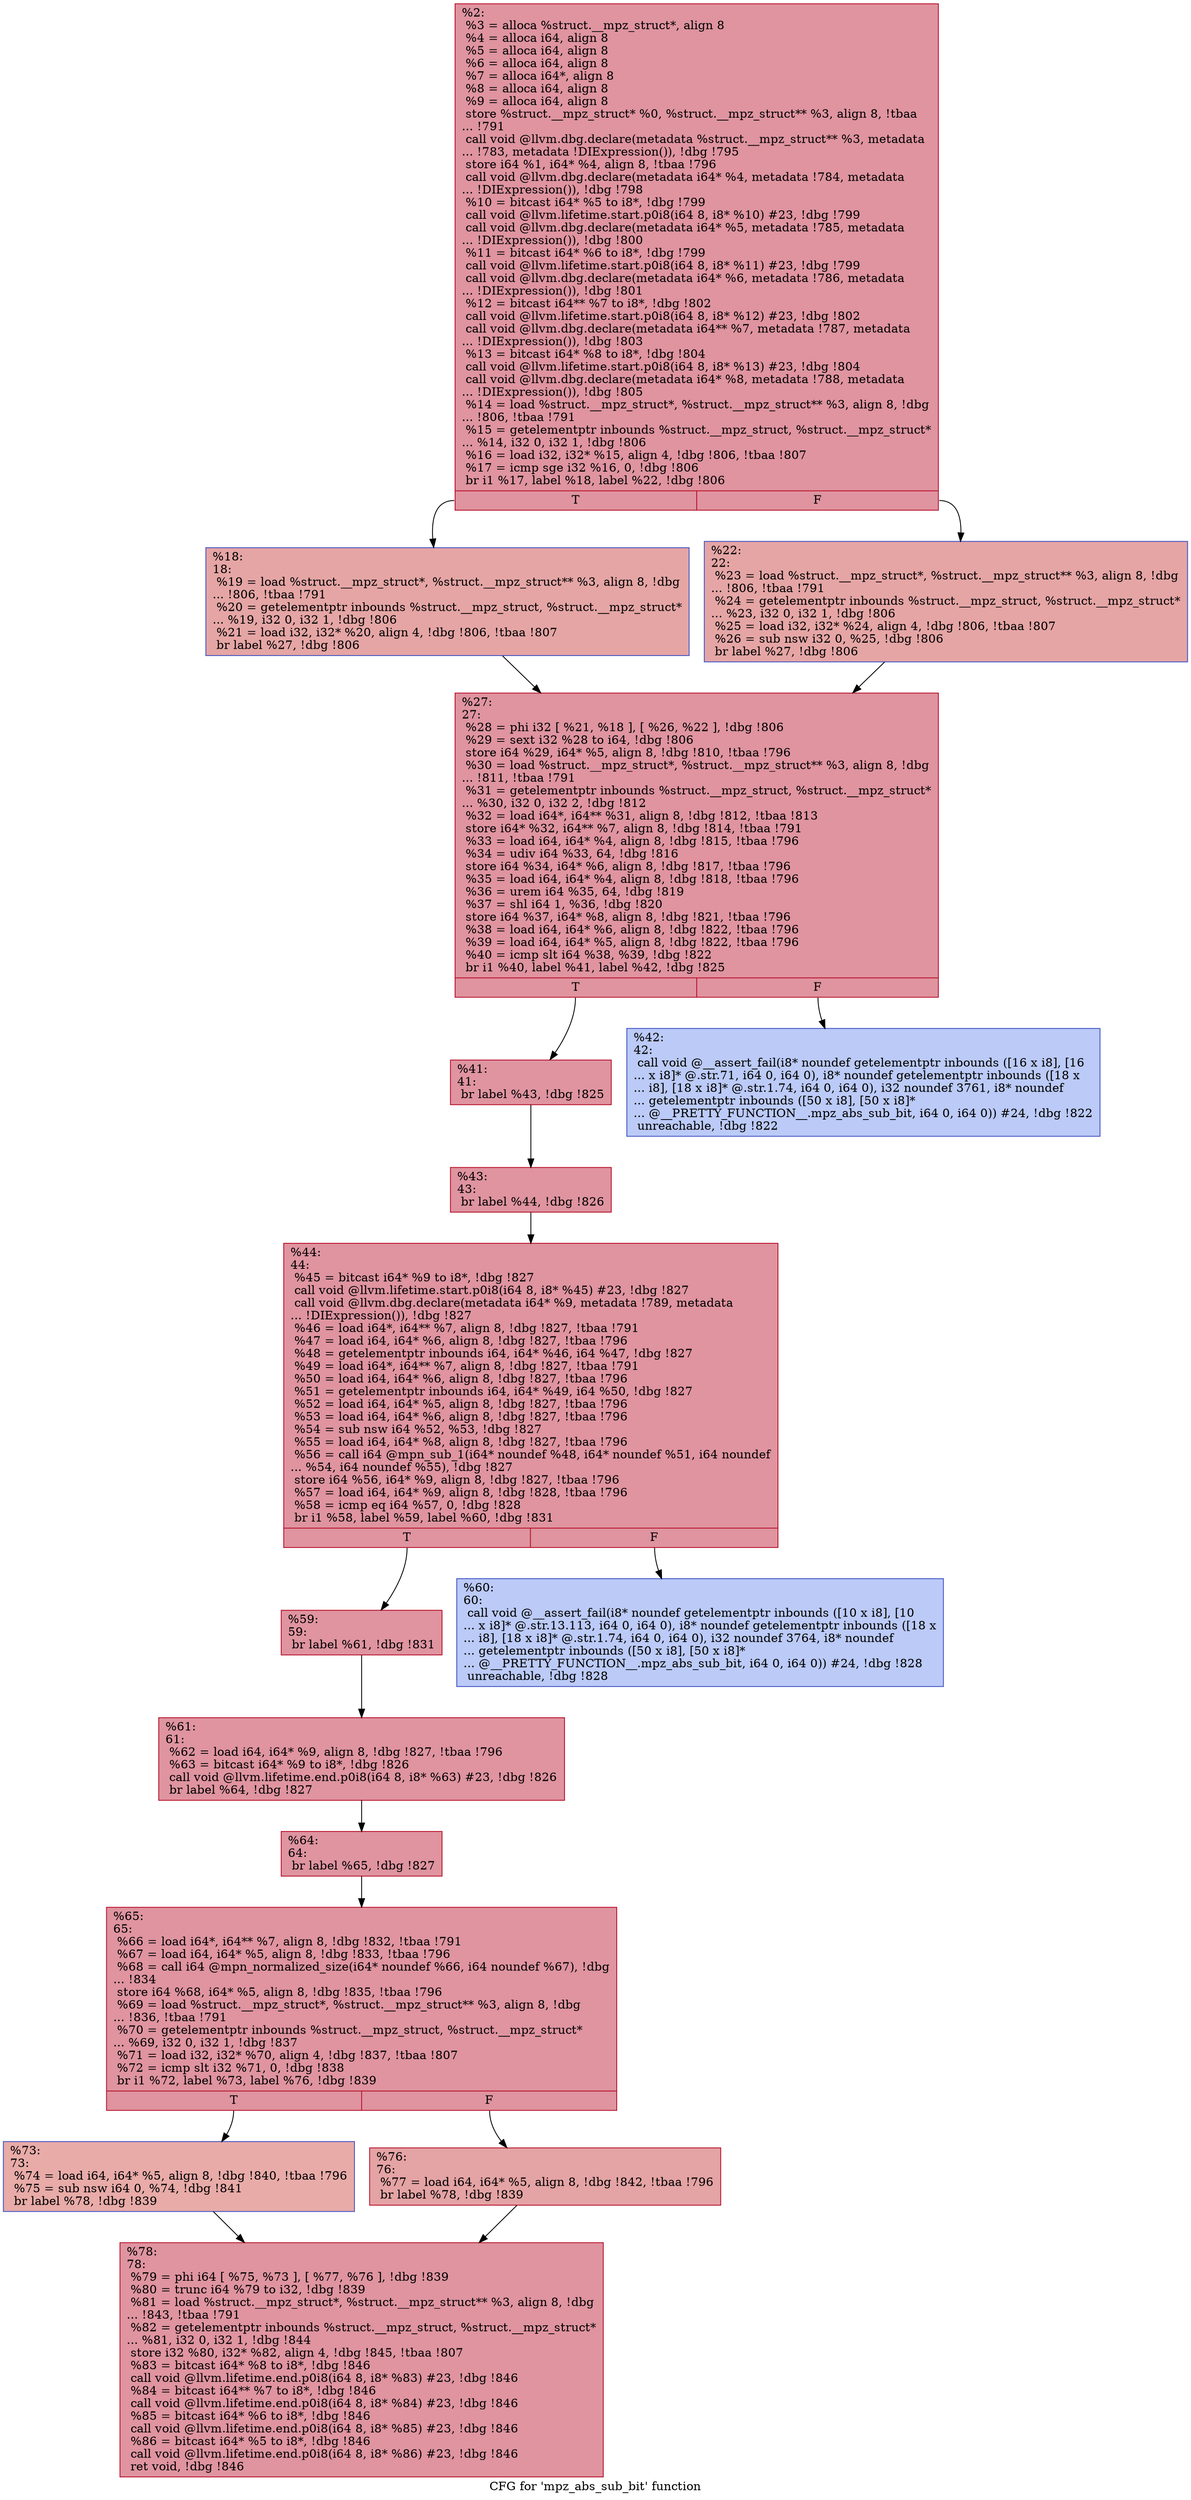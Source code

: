 digraph "CFG for 'mpz_abs_sub_bit' function" {
	label="CFG for 'mpz_abs_sub_bit' function";

	Node0x1d40980 [shape=record,color="#b70d28ff", style=filled, fillcolor="#b70d2870",label="{%2:\l  %3 = alloca %struct.__mpz_struct*, align 8\l  %4 = alloca i64, align 8\l  %5 = alloca i64, align 8\l  %6 = alloca i64, align 8\l  %7 = alloca i64*, align 8\l  %8 = alloca i64, align 8\l  %9 = alloca i64, align 8\l  store %struct.__mpz_struct* %0, %struct.__mpz_struct** %3, align 8, !tbaa\l... !791\l  call void @llvm.dbg.declare(metadata %struct.__mpz_struct** %3, metadata\l... !783, metadata !DIExpression()), !dbg !795\l  store i64 %1, i64* %4, align 8, !tbaa !796\l  call void @llvm.dbg.declare(metadata i64* %4, metadata !784, metadata\l... !DIExpression()), !dbg !798\l  %10 = bitcast i64* %5 to i8*, !dbg !799\l  call void @llvm.lifetime.start.p0i8(i64 8, i8* %10) #23, !dbg !799\l  call void @llvm.dbg.declare(metadata i64* %5, metadata !785, metadata\l... !DIExpression()), !dbg !800\l  %11 = bitcast i64* %6 to i8*, !dbg !799\l  call void @llvm.lifetime.start.p0i8(i64 8, i8* %11) #23, !dbg !799\l  call void @llvm.dbg.declare(metadata i64* %6, metadata !786, metadata\l... !DIExpression()), !dbg !801\l  %12 = bitcast i64** %7 to i8*, !dbg !802\l  call void @llvm.lifetime.start.p0i8(i64 8, i8* %12) #23, !dbg !802\l  call void @llvm.dbg.declare(metadata i64** %7, metadata !787, metadata\l... !DIExpression()), !dbg !803\l  %13 = bitcast i64* %8 to i8*, !dbg !804\l  call void @llvm.lifetime.start.p0i8(i64 8, i8* %13) #23, !dbg !804\l  call void @llvm.dbg.declare(metadata i64* %8, metadata !788, metadata\l... !DIExpression()), !dbg !805\l  %14 = load %struct.__mpz_struct*, %struct.__mpz_struct** %3, align 8, !dbg\l... !806, !tbaa !791\l  %15 = getelementptr inbounds %struct.__mpz_struct, %struct.__mpz_struct*\l... %14, i32 0, i32 1, !dbg !806\l  %16 = load i32, i32* %15, align 4, !dbg !806, !tbaa !807\l  %17 = icmp sge i32 %16, 0, !dbg !806\l  br i1 %17, label %18, label %22, !dbg !806\l|{<s0>T|<s1>F}}"];
	Node0x1d40980:s0 -> Node0x1d40a60;
	Node0x1d40980:s1 -> Node0x1d40ab0;
	Node0x1d40a60 [shape=record,color="#3d50c3ff", style=filled, fillcolor="#c5333470",label="{%18:\l18:                                               \l  %19 = load %struct.__mpz_struct*, %struct.__mpz_struct** %3, align 8, !dbg\l... !806, !tbaa !791\l  %20 = getelementptr inbounds %struct.__mpz_struct, %struct.__mpz_struct*\l... %19, i32 0, i32 1, !dbg !806\l  %21 = load i32, i32* %20, align 4, !dbg !806, !tbaa !807\l  br label %27, !dbg !806\l}"];
	Node0x1d40a60 -> Node0x1d40b00;
	Node0x1d40ab0 [shape=record,color="#3d50c3ff", style=filled, fillcolor="#c5333470",label="{%22:\l22:                                               \l  %23 = load %struct.__mpz_struct*, %struct.__mpz_struct** %3, align 8, !dbg\l... !806, !tbaa !791\l  %24 = getelementptr inbounds %struct.__mpz_struct, %struct.__mpz_struct*\l... %23, i32 0, i32 1, !dbg !806\l  %25 = load i32, i32* %24, align 4, !dbg !806, !tbaa !807\l  %26 = sub nsw i32 0, %25, !dbg !806\l  br label %27, !dbg !806\l}"];
	Node0x1d40ab0 -> Node0x1d40b00;
	Node0x1d40b00 [shape=record,color="#b70d28ff", style=filled, fillcolor="#b70d2870",label="{%27:\l27:                                               \l  %28 = phi i32 [ %21, %18 ], [ %26, %22 ], !dbg !806\l  %29 = sext i32 %28 to i64, !dbg !806\l  store i64 %29, i64* %5, align 8, !dbg !810, !tbaa !796\l  %30 = load %struct.__mpz_struct*, %struct.__mpz_struct** %3, align 8, !dbg\l... !811, !tbaa !791\l  %31 = getelementptr inbounds %struct.__mpz_struct, %struct.__mpz_struct*\l... %30, i32 0, i32 2, !dbg !812\l  %32 = load i64*, i64** %31, align 8, !dbg !812, !tbaa !813\l  store i64* %32, i64** %7, align 8, !dbg !814, !tbaa !791\l  %33 = load i64, i64* %4, align 8, !dbg !815, !tbaa !796\l  %34 = udiv i64 %33, 64, !dbg !816\l  store i64 %34, i64* %6, align 8, !dbg !817, !tbaa !796\l  %35 = load i64, i64* %4, align 8, !dbg !818, !tbaa !796\l  %36 = urem i64 %35, 64, !dbg !819\l  %37 = shl i64 1, %36, !dbg !820\l  store i64 %37, i64* %8, align 8, !dbg !821, !tbaa !796\l  %38 = load i64, i64* %6, align 8, !dbg !822, !tbaa !796\l  %39 = load i64, i64* %5, align 8, !dbg !822, !tbaa !796\l  %40 = icmp slt i64 %38, %39, !dbg !822\l  br i1 %40, label %41, label %42, !dbg !825\l|{<s0>T|<s1>F}}"];
	Node0x1d40b00:s0 -> Node0x1d40b50;
	Node0x1d40b00:s1 -> Node0x1d40ba0;
	Node0x1d40b50 [shape=record,color="#b70d28ff", style=filled, fillcolor="#b70d2870",label="{%41:\l41:                                               \l  br label %43, !dbg !825\l}"];
	Node0x1d40b50 -> Node0x1d40bf0;
	Node0x1d40ba0 [shape=record,color="#3d50c3ff", style=filled, fillcolor="#6687ed70",label="{%42:\l42:                                               \l  call void @__assert_fail(i8* noundef getelementptr inbounds ([16 x i8], [16\l... x i8]* @.str.71, i64 0, i64 0), i8* noundef getelementptr inbounds ([18 x\l... i8], [18 x i8]* @.str.1.74, i64 0, i64 0), i32 noundef 3761, i8* noundef\l... getelementptr inbounds ([50 x i8], [50 x i8]*\l... @__PRETTY_FUNCTION__.mpz_abs_sub_bit, i64 0, i64 0)) #24, !dbg !822\l  unreachable, !dbg !822\l}"];
	Node0x1d40bf0 [shape=record,color="#b70d28ff", style=filled, fillcolor="#b70d2870",label="{%43:\l43:                                               \l  br label %44, !dbg !826\l}"];
	Node0x1d40bf0 -> Node0x1d40c40;
	Node0x1d40c40 [shape=record,color="#b70d28ff", style=filled, fillcolor="#b70d2870",label="{%44:\l44:                                               \l  %45 = bitcast i64* %9 to i8*, !dbg !827\l  call void @llvm.lifetime.start.p0i8(i64 8, i8* %45) #23, !dbg !827\l  call void @llvm.dbg.declare(metadata i64* %9, metadata !789, metadata\l... !DIExpression()), !dbg !827\l  %46 = load i64*, i64** %7, align 8, !dbg !827, !tbaa !791\l  %47 = load i64, i64* %6, align 8, !dbg !827, !tbaa !796\l  %48 = getelementptr inbounds i64, i64* %46, i64 %47, !dbg !827\l  %49 = load i64*, i64** %7, align 8, !dbg !827, !tbaa !791\l  %50 = load i64, i64* %6, align 8, !dbg !827, !tbaa !796\l  %51 = getelementptr inbounds i64, i64* %49, i64 %50, !dbg !827\l  %52 = load i64, i64* %5, align 8, !dbg !827, !tbaa !796\l  %53 = load i64, i64* %6, align 8, !dbg !827, !tbaa !796\l  %54 = sub nsw i64 %52, %53, !dbg !827\l  %55 = load i64, i64* %8, align 8, !dbg !827, !tbaa !796\l  %56 = call i64 @mpn_sub_1(i64* noundef %48, i64* noundef %51, i64 noundef\l... %54, i64 noundef %55), !dbg !827\l  store i64 %56, i64* %9, align 8, !dbg !827, !tbaa !796\l  %57 = load i64, i64* %9, align 8, !dbg !828, !tbaa !796\l  %58 = icmp eq i64 %57, 0, !dbg !828\l  br i1 %58, label %59, label %60, !dbg !831\l|{<s0>T|<s1>F}}"];
	Node0x1d40c40:s0 -> Node0x1d40c90;
	Node0x1d40c40:s1 -> Node0x1d40ce0;
	Node0x1d40c90 [shape=record,color="#b70d28ff", style=filled, fillcolor="#b70d2870",label="{%59:\l59:                                               \l  br label %61, !dbg !831\l}"];
	Node0x1d40c90 -> Node0x1d40d30;
	Node0x1d40ce0 [shape=record,color="#3d50c3ff", style=filled, fillcolor="#6687ed70",label="{%60:\l60:                                               \l  call void @__assert_fail(i8* noundef getelementptr inbounds ([10 x i8], [10\l... x i8]* @.str.13.113, i64 0, i64 0), i8* noundef getelementptr inbounds ([18 x\l... i8], [18 x i8]* @.str.1.74, i64 0, i64 0), i32 noundef 3764, i8* noundef\l... getelementptr inbounds ([50 x i8], [50 x i8]*\l... @__PRETTY_FUNCTION__.mpz_abs_sub_bit, i64 0, i64 0)) #24, !dbg !828\l  unreachable, !dbg !828\l}"];
	Node0x1d40d30 [shape=record,color="#b70d28ff", style=filled, fillcolor="#b70d2870",label="{%61:\l61:                                               \l  %62 = load i64, i64* %9, align 8, !dbg !827, !tbaa !796\l  %63 = bitcast i64* %9 to i8*, !dbg !826\l  call void @llvm.lifetime.end.p0i8(i64 8, i8* %63) #23, !dbg !826\l  br label %64, !dbg !827\l}"];
	Node0x1d40d30 -> Node0x1d40d80;
	Node0x1d40d80 [shape=record,color="#b70d28ff", style=filled, fillcolor="#b70d2870",label="{%64:\l64:                                               \l  br label %65, !dbg !827\l}"];
	Node0x1d40d80 -> Node0x1d40dd0;
	Node0x1d40dd0 [shape=record,color="#b70d28ff", style=filled, fillcolor="#b70d2870",label="{%65:\l65:                                               \l  %66 = load i64*, i64** %7, align 8, !dbg !832, !tbaa !791\l  %67 = load i64, i64* %5, align 8, !dbg !833, !tbaa !796\l  %68 = call i64 @mpn_normalized_size(i64* noundef %66, i64 noundef %67), !dbg\l... !834\l  store i64 %68, i64* %5, align 8, !dbg !835, !tbaa !796\l  %69 = load %struct.__mpz_struct*, %struct.__mpz_struct** %3, align 8, !dbg\l... !836, !tbaa !791\l  %70 = getelementptr inbounds %struct.__mpz_struct, %struct.__mpz_struct*\l... %69, i32 0, i32 1, !dbg !837\l  %71 = load i32, i32* %70, align 4, !dbg !837, !tbaa !807\l  %72 = icmp slt i32 %71, 0, !dbg !838\l  br i1 %72, label %73, label %76, !dbg !839\l|{<s0>T|<s1>F}}"];
	Node0x1d40dd0:s0 -> Node0x1d40e20;
	Node0x1d40dd0:s1 -> Node0x1d40e70;
	Node0x1d40e20 [shape=record,color="#3d50c3ff", style=filled, fillcolor="#cc403a70",label="{%73:\l73:                                               \l  %74 = load i64, i64* %5, align 8, !dbg !840, !tbaa !796\l  %75 = sub nsw i64 0, %74, !dbg !841\l  br label %78, !dbg !839\l}"];
	Node0x1d40e20 -> Node0x1d40ec0;
	Node0x1d40e70 [shape=record,color="#b70d28ff", style=filled, fillcolor="#c32e3170",label="{%76:\l76:                                               \l  %77 = load i64, i64* %5, align 8, !dbg !842, !tbaa !796\l  br label %78, !dbg !839\l}"];
	Node0x1d40e70 -> Node0x1d40ec0;
	Node0x1d40ec0 [shape=record,color="#b70d28ff", style=filled, fillcolor="#b70d2870",label="{%78:\l78:                                               \l  %79 = phi i64 [ %75, %73 ], [ %77, %76 ], !dbg !839\l  %80 = trunc i64 %79 to i32, !dbg !839\l  %81 = load %struct.__mpz_struct*, %struct.__mpz_struct** %3, align 8, !dbg\l... !843, !tbaa !791\l  %82 = getelementptr inbounds %struct.__mpz_struct, %struct.__mpz_struct*\l... %81, i32 0, i32 1, !dbg !844\l  store i32 %80, i32* %82, align 4, !dbg !845, !tbaa !807\l  %83 = bitcast i64* %8 to i8*, !dbg !846\l  call void @llvm.lifetime.end.p0i8(i64 8, i8* %83) #23, !dbg !846\l  %84 = bitcast i64** %7 to i8*, !dbg !846\l  call void @llvm.lifetime.end.p0i8(i64 8, i8* %84) #23, !dbg !846\l  %85 = bitcast i64* %6 to i8*, !dbg !846\l  call void @llvm.lifetime.end.p0i8(i64 8, i8* %85) #23, !dbg !846\l  %86 = bitcast i64* %5 to i8*, !dbg !846\l  call void @llvm.lifetime.end.p0i8(i64 8, i8* %86) #23, !dbg !846\l  ret void, !dbg !846\l}"];
}
